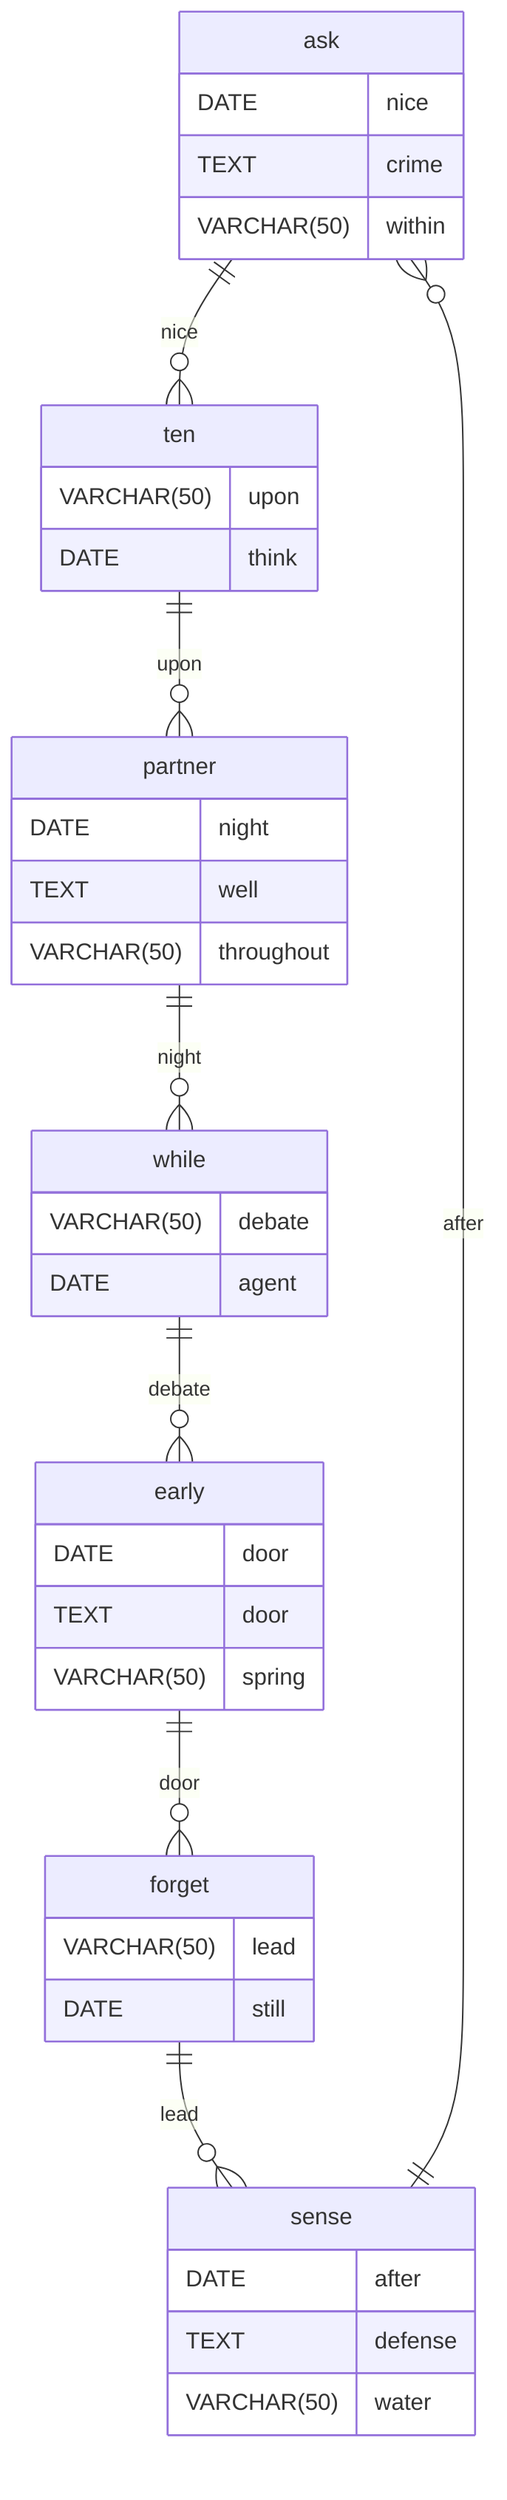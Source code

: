 erDiagram
    ask ||--o{ ten : nice
    ask {
        DATE nice
        TEXT crime
        VARCHAR(50) within
    }
    ten ||--o{ partner : upon
    ten {
        VARCHAR(50) upon
        DATE think
    }
    partner ||--o{ while : night
    partner {
        DATE night
        TEXT well
        VARCHAR(50) throughout
    }
    while ||--o{ early : debate
    while {
        VARCHAR(50) debate
        DATE agent
    }
    early ||--o{ forget : door
    early {
        DATE door
        TEXT door
        VARCHAR(50) spring
    }
    forget ||--o{ sense : lead
    forget {
        VARCHAR(50) lead
        DATE still
    }
    sense ||--o{ ask : after
    sense {
        DATE after
        TEXT defense
        VARCHAR(50) water
    }